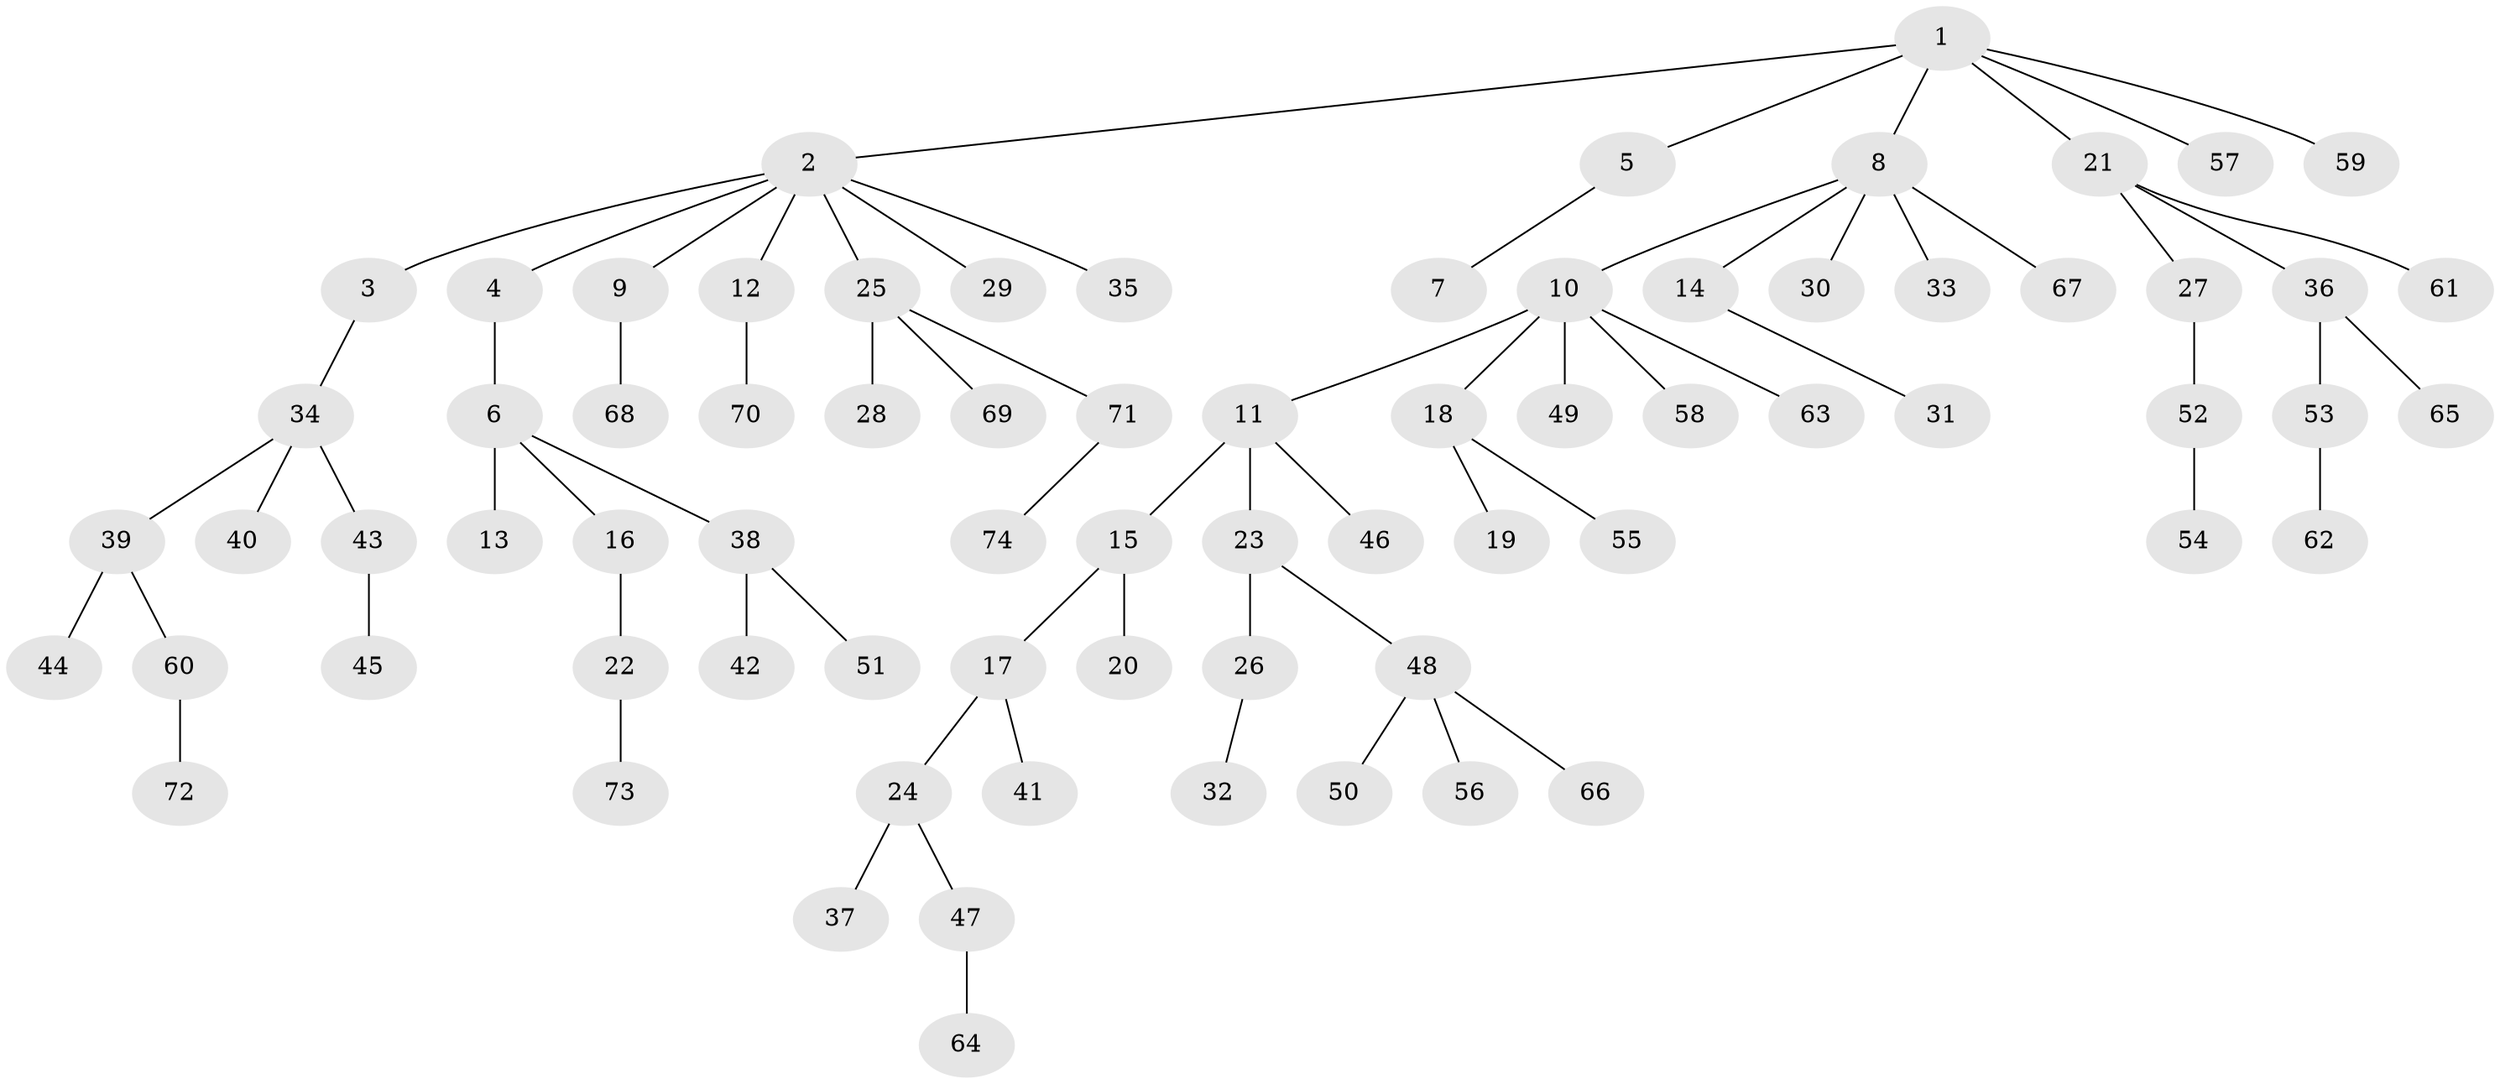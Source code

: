 // Generated by graph-tools (version 1.1) at 2025/15/03/09/25 04:15:23]
// undirected, 74 vertices, 73 edges
graph export_dot {
graph [start="1"]
  node [color=gray90,style=filled];
  1;
  2;
  3;
  4;
  5;
  6;
  7;
  8;
  9;
  10;
  11;
  12;
  13;
  14;
  15;
  16;
  17;
  18;
  19;
  20;
  21;
  22;
  23;
  24;
  25;
  26;
  27;
  28;
  29;
  30;
  31;
  32;
  33;
  34;
  35;
  36;
  37;
  38;
  39;
  40;
  41;
  42;
  43;
  44;
  45;
  46;
  47;
  48;
  49;
  50;
  51;
  52;
  53;
  54;
  55;
  56;
  57;
  58;
  59;
  60;
  61;
  62;
  63;
  64;
  65;
  66;
  67;
  68;
  69;
  70;
  71;
  72;
  73;
  74;
  1 -- 2;
  1 -- 5;
  1 -- 8;
  1 -- 21;
  1 -- 57;
  1 -- 59;
  2 -- 3;
  2 -- 4;
  2 -- 9;
  2 -- 12;
  2 -- 25;
  2 -- 29;
  2 -- 35;
  3 -- 34;
  4 -- 6;
  5 -- 7;
  6 -- 13;
  6 -- 16;
  6 -- 38;
  8 -- 10;
  8 -- 14;
  8 -- 30;
  8 -- 33;
  8 -- 67;
  9 -- 68;
  10 -- 11;
  10 -- 18;
  10 -- 49;
  10 -- 58;
  10 -- 63;
  11 -- 15;
  11 -- 23;
  11 -- 46;
  12 -- 70;
  14 -- 31;
  15 -- 17;
  15 -- 20;
  16 -- 22;
  17 -- 24;
  17 -- 41;
  18 -- 19;
  18 -- 55;
  21 -- 27;
  21 -- 36;
  21 -- 61;
  22 -- 73;
  23 -- 26;
  23 -- 48;
  24 -- 37;
  24 -- 47;
  25 -- 28;
  25 -- 69;
  25 -- 71;
  26 -- 32;
  27 -- 52;
  34 -- 39;
  34 -- 40;
  34 -- 43;
  36 -- 53;
  36 -- 65;
  38 -- 42;
  38 -- 51;
  39 -- 44;
  39 -- 60;
  43 -- 45;
  47 -- 64;
  48 -- 50;
  48 -- 56;
  48 -- 66;
  52 -- 54;
  53 -- 62;
  60 -- 72;
  71 -- 74;
}
